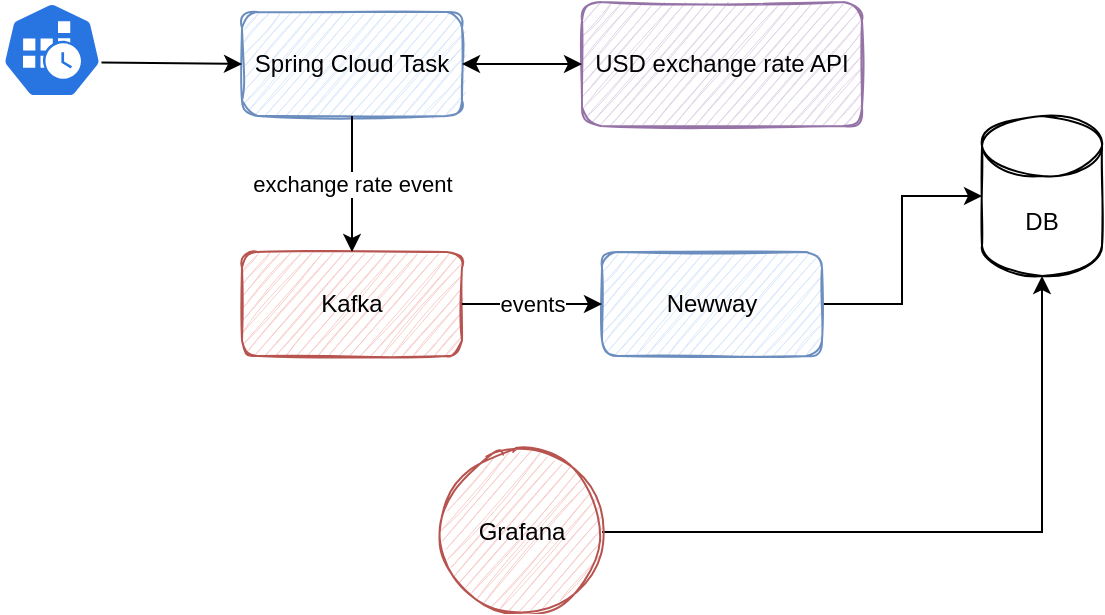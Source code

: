 <mxfile version="20.3.0" type="github">
  <diagram id="33OM2XWxTB5mUzlMFCuf" name="Страница 1">
    <mxGraphModel dx="1234" dy="719" grid="1" gridSize="10" guides="1" tooltips="1" connect="1" arrows="1" fold="1" page="1" pageScale="1" pageWidth="827" pageHeight="1169" math="0" shadow="0">
      <root>
        <mxCell id="0" />
        <mxCell id="1" parent="0" />
        <mxCell id="eUqRQT6pX5e4oYutUBVg-1" value="" style="sketch=0;html=1;dashed=0;whitespace=wrap;fillColor=#2875E2;strokeColor=#ffffff;points=[[0.005,0.63,0],[0.1,0.2,0],[0.9,0.2,0],[0.5,0,0],[0.995,0.63,0],[0.72,0.99,0],[0.5,1,0],[0.28,0.99,0]];shape=mxgraph.kubernetes.icon;prIcon=cronjob" vertex="1" parent="1">
          <mxGeometry x="180" y="245" width="50" height="48" as="geometry" />
        </mxCell>
        <mxCell id="eUqRQT6pX5e4oYutUBVg-2" value="Spring Cloud Task" style="rounded=1;whiteSpace=wrap;html=1;sketch=1;fillColor=#dae8fc;strokeColor=#6c8ebf;" vertex="1" parent="1">
          <mxGeometry x="300" y="250" width="110" height="52" as="geometry" />
        </mxCell>
        <mxCell id="eUqRQT6pX5e4oYutUBVg-3" value="" style="endArrow=classic;html=1;rounded=0;entryX=0;entryY=0.5;entryDx=0;entryDy=0;exitX=0.995;exitY=0.63;exitDx=0;exitDy=0;exitPerimeter=0;" edge="1" parent="1" source="eUqRQT6pX5e4oYutUBVg-1" target="eUqRQT6pX5e4oYutUBVg-2">
          <mxGeometry width="50" height="50" relative="1" as="geometry">
            <mxPoint x="390" y="390" as="sourcePoint" />
            <mxPoint x="440" y="340" as="targetPoint" />
          </mxGeometry>
        </mxCell>
        <mxCell id="eUqRQT6pX5e4oYutUBVg-4" value="USD exchange rate API" style="rounded=1;whiteSpace=wrap;html=1;sketch=1;fillColor=#e1d5e7;strokeColor=#9673a6;" vertex="1" parent="1">
          <mxGeometry x="470" y="245" width="140" height="62" as="geometry" />
        </mxCell>
        <mxCell id="eUqRQT6pX5e4oYutUBVg-6" value="" style="endArrow=classic;startArrow=classic;html=1;rounded=0;entryX=0;entryY=0.5;entryDx=0;entryDy=0;exitX=1;exitY=0.5;exitDx=0;exitDy=0;" edge="1" parent="1" source="eUqRQT6pX5e4oYutUBVg-2" target="eUqRQT6pX5e4oYutUBVg-4">
          <mxGeometry width="50" height="50" relative="1" as="geometry">
            <mxPoint x="390" y="390" as="sourcePoint" />
            <mxPoint x="440" y="340" as="targetPoint" />
          </mxGeometry>
        </mxCell>
        <mxCell id="eUqRQT6pX5e4oYutUBVg-7" value="Kafka" style="rounded=1;whiteSpace=wrap;html=1;sketch=1;fillColor=#f8cecc;strokeColor=#b85450;" vertex="1" parent="1">
          <mxGeometry x="300" y="370" width="110" height="52" as="geometry" />
        </mxCell>
        <mxCell id="eUqRQT6pX5e4oYutUBVg-8" value="exchange rate event" style="endArrow=classic;html=1;rounded=0;exitX=0.5;exitY=1;exitDx=0;exitDy=0;entryX=0.5;entryY=0;entryDx=0;entryDy=0;" edge="1" parent="1" source="eUqRQT6pX5e4oYutUBVg-2" target="eUqRQT6pX5e4oYutUBVg-7">
          <mxGeometry width="50" height="50" relative="1" as="geometry">
            <mxPoint x="390" y="390" as="sourcePoint" />
            <mxPoint x="440" y="340" as="targetPoint" />
          </mxGeometry>
        </mxCell>
        <mxCell id="eUqRQT6pX5e4oYutUBVg-14" style="edgeStyle=orthogonalEdgeStyle;rounded=0;orthogonalLoop=1;jettySize=auto;html=1;exitX=1;exitY=0.5;exitDx=0;exitDy=0;entryX=0;entryY=0.5;entryDx=0;entryDy=0;entryPerimeter=0;" edge="1" parent="1" source="eUqRQT6pX5e4oYutUBVg-9" target="eUqRQT6pX5e4oYutUBVg-12">
          <mxGeometry relative="1" as="geometry">
            <mxPoint x="660" y="342" as="targetPoint" />
          </mxGeometry>
        </mxCell>
        <mxCell id="eUqRQT6pX5e4oYutUBVg-9" value="Newway" style="rounded=1;whiteSpace=wrap;html=1;sketch=1;fillColor=#dae8fc;strokeColor=#6c8ebf;" vertex="1" parent="1">
          <mxGeometry x="480" y="370" width="110" height="52" as="geometry" />
        </mxCell>
        <mxCell id="eUqRQT6pX5e4oYutUBVg-10" value="events" style="endArrow=classic;html=1;rounded=0;entryX=0;entryY=0.5;entryDx=0;entryDy=0;exitX=1;exitY=0.5;exitDx=0;exitDy=0;" edge="1" parent="1" source="eUqRQT6pX5e4oYutUBVg-7" target="eUqRQT6pX5e4oYutUBVg-9">
          <mxGeometry width="50" height="50" relative="1" as="geometry">
            <mxPoint x="430" y="396" as="sourcePoint" />
            <mxPoint x="440" y="340" as="targetPoint" />
          </mxGeometry>
        </mxCell>
        <mxCell id="eUqRQT6pX5e4oYutUBVg-12" value="DB" style="shape=cylinder3;whiteSpace=wrap;html=1;boundedLbl=1;backgroundOutline=1;size=15;sketch=1;fillColor=none;" vertex="1" parent="1">
          <mxGeometry x="670" y="302" width="60" height="80" as="geometry" />
        </mxCell>
        <mxCell id="eUqRQT6pX5e4oYutUBVg-18" style="edgeStyle=orthogonalEdgeStyle;rounded=0;orthogonalLoop=1;jettySize=auto;html=1;exitX=1;exitY=0.5;exitDx=0;exitDy=0;entryX=0.5;entryY=1;entryDx=0;entryDy=0;entryPerimeter=0;" edge="1" parent="1" source="eUqRQT6pX5e4oYutUBVg-16" target="eUqRQT6pX5e4oYutUBVg-12">
          <mxGeometry relative="1" as="geometry" />
        </mxCell>
        <mxCell id="eUqRQT6pX5e4oYutUBVg-16" value="Grafana" style="ellipse;whiteSpace=wrap;html=1;aspect=fixed;sketch=1;fillColor=#f8cecc;strokeColor=#b85450;" vertex="1" parent="1">
          <mxGeometry x="400" y="470" width="80" height="80" as="geometry" />
        </mxCell>
      </root>
    </mxGraphModel>
  </diagram>
</mxfile>
